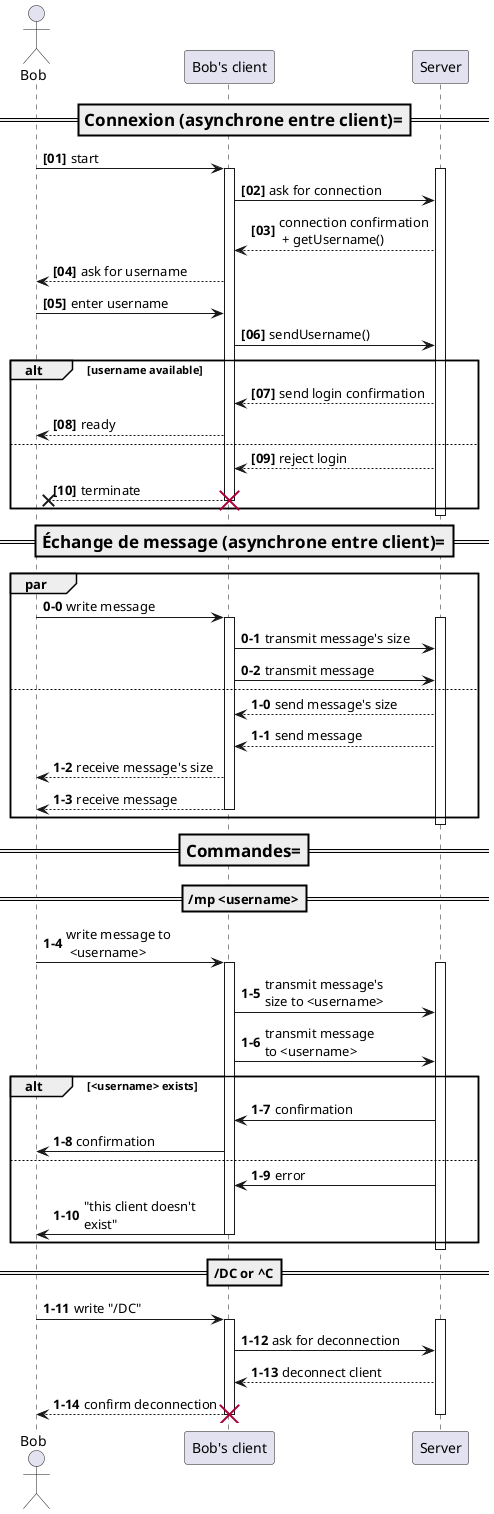 @startuml protocole

skinparam responseMessageBelowArrow true

actor Bob 
participant "Bob's client" as Client1
participant Server

===Connexion (asynchrone entre client)===
autonumber "<b>[00]"
Bob -> Client1++: start
activate Server
Client1 -> Server: ask for connection
Server --> Client1: connection confirmation\n + getUsername()
Client1 --> Bob: ask for username
Bob -> Client1: enter username
Client1 -> Server: sendUsername()
alt username available
Server --> Client1: send login confirmation
Client1 --> Bob: ready
else
Server --> Client1: reject login
Client1 --x Bob: terminate
destroy Client1
end
deactivate Server

===Échange de message (asynchrone entre client)===

activate Server
par
autonumber 0-0
Bob -> Client1++ : write message
activate Server
Client1 -> Server: transmit message's size
Client1 -> Server: transmit message
else
autonumber 1-0
Server --> Client1: send message's size
Server --> Client1: send message
Client1 --> Bob: receive message's size
Client1 --> Bob--: receive message
end
deactivate Server
===Commandes===
==/mp <username>==
Bob -> Client1++: write message to\n <username>
activate Server
Client1 -> Server: transmit message's\nsize to <username>
Client1 -> Server: transmit message\nto <username>
alt <username> exists
Server -> Client1: confirmation
Client1 -> Bob: confirmation
else
Server -> Client1: error
Client1 -> Bob--: "this client doesn't\nexist"
end
deactivate Server
==/DC or ^C==
Bob -> Client1++: write "/DC"
activate Server
Client1 -> Server: ask for deconnection
Server --> Client1: deconnect client
Client1 --> Bob--: confirm deconnection
destroy Client1
deactivate Server
@enduml